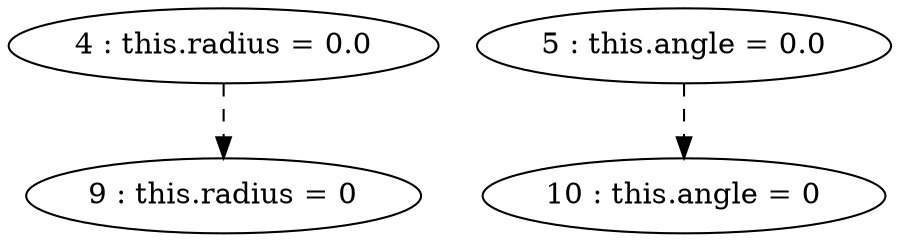 digraph G {
"4 : this.radius = 0.0"
"4 : this.radius = 0.0" -> "9 : this.radius = 0" [style=dashed]
"5 : this.angle = 0.0"
"5 : this.angle = 0.0" -> "10 : this.angle = 0" [style=dashed]
"9 : this.radius = 0"
"10 : this.angle = 0"
}